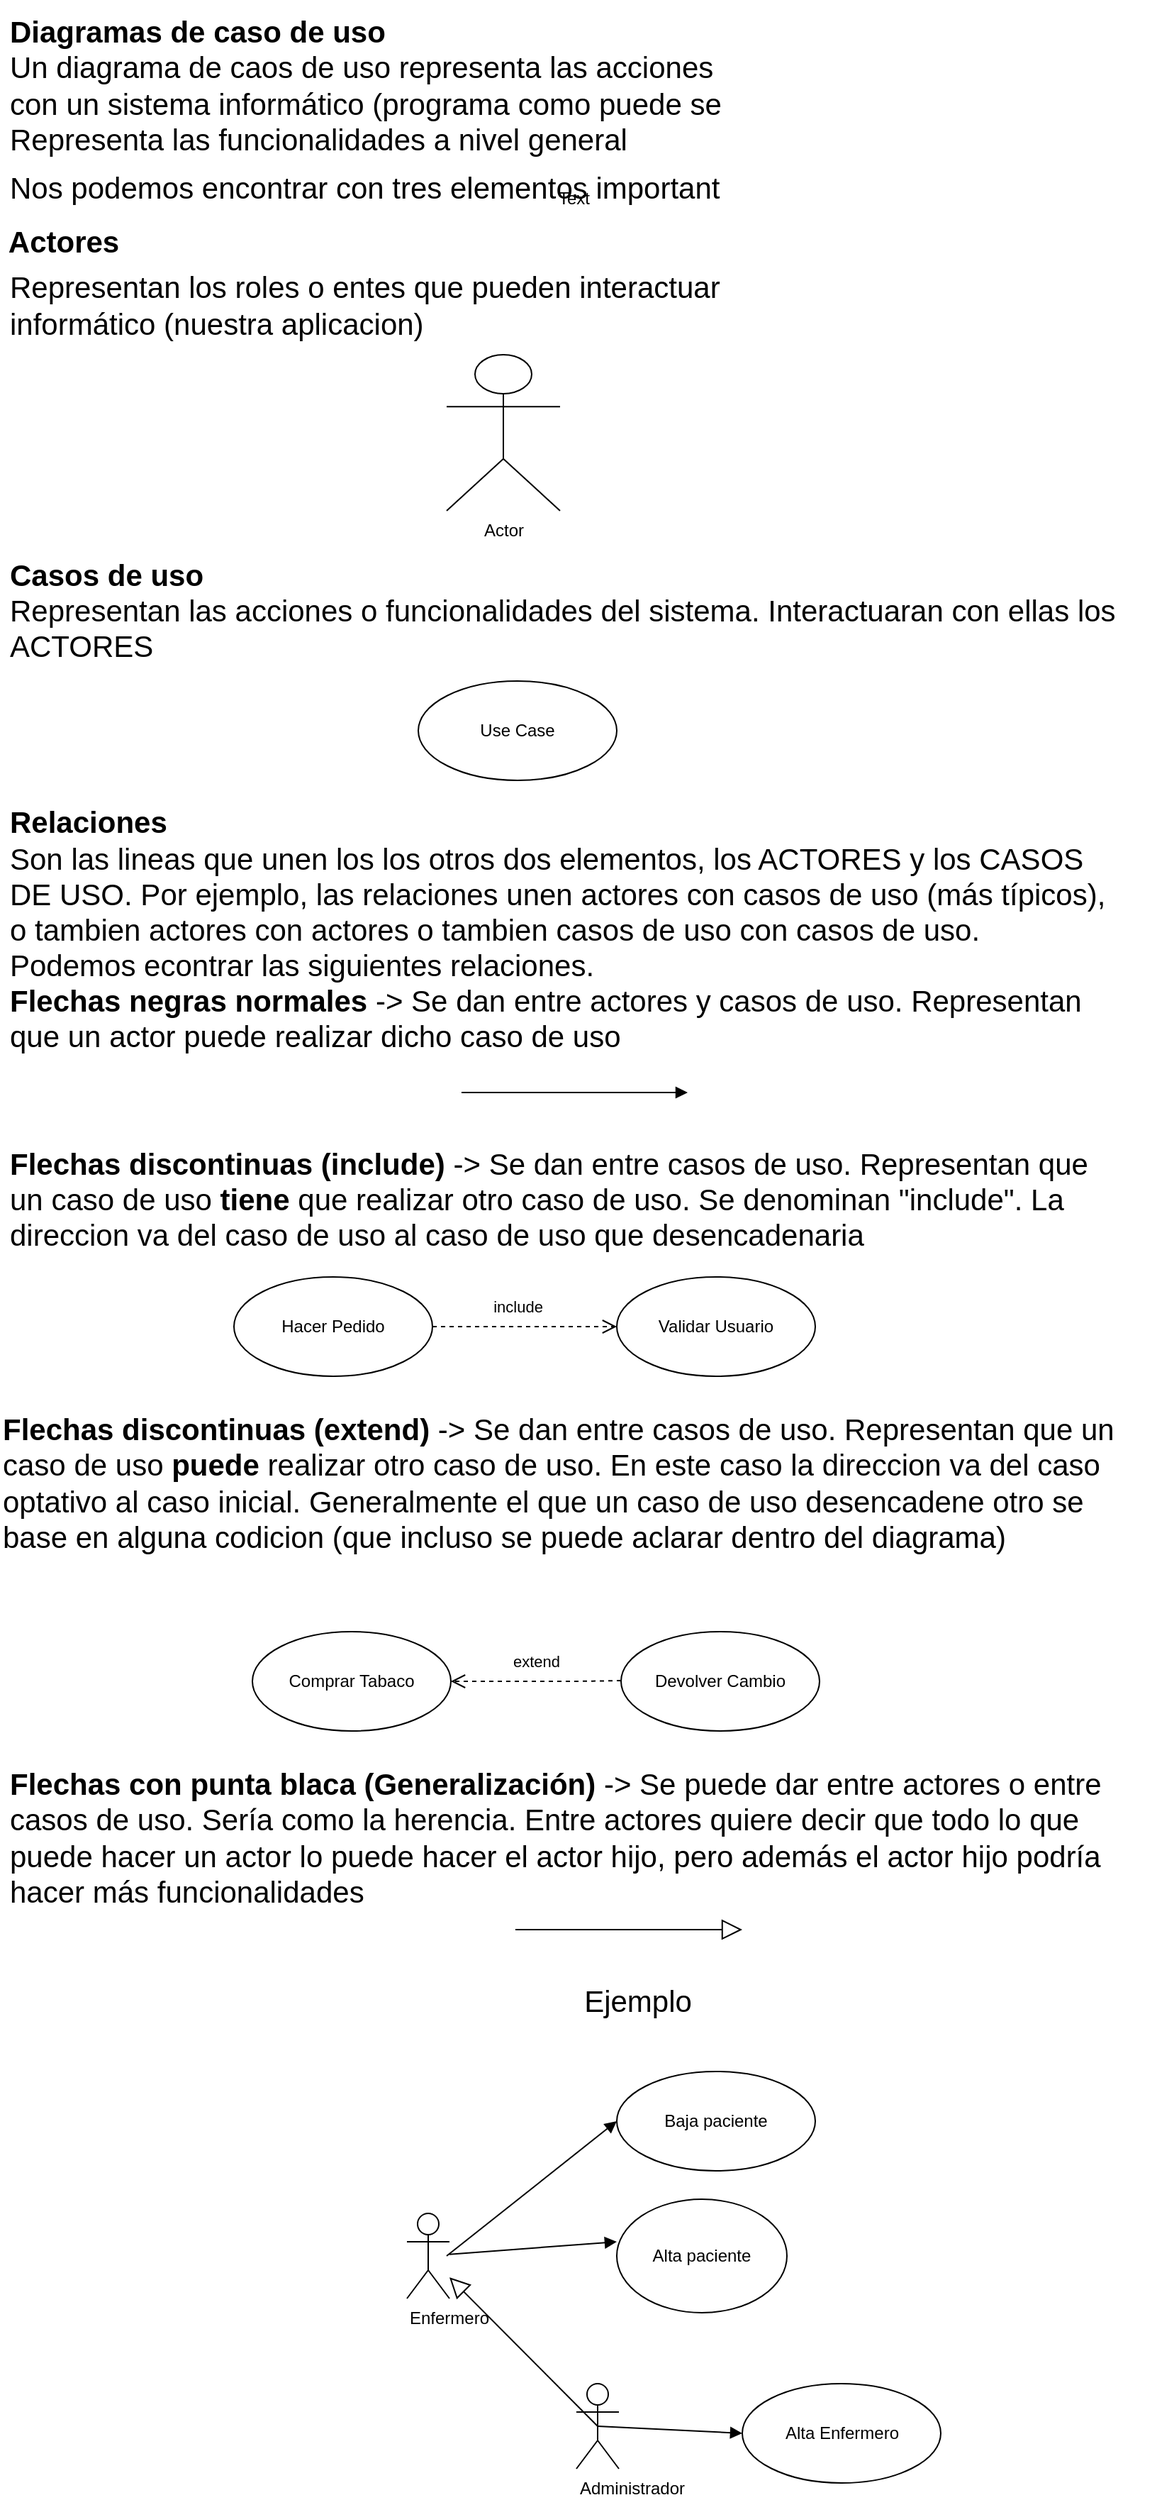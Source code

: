 <mxfile version="14.1.8" type="device"><diagram id="ZVHZMwbFm6SZcZzrNX1V" name="Página-1"><mxGraphModel dx="1024" dy="592" grid="1" gridSize="10" guides="1" tooltips="1" connect="1" arrows="1" fold="1" page="1" pageScale="1" pageWidth="583" pageHeight="827" math="0" shadow="0"><root><mxCell id="0"/><mxCell id="1" parent="0"/><mxCell id="K7TMDLSlUxQAAJjzk-vN-1" value="&lt;span style=&quot;font-size: 21px&quot;&gt;&lt;b&gt;Diagramas de caso de uso&lt;br&gt;&lt;/b&gt;Un diagrama de caos de uso representa las acciones que podemos hacer con un sistema informático (programa como puede ser java, c++, etc). Representa las funcionalidades a nivel general&lt;br&gt;&lt;/span&gt;" style="text;html=1;strokeColor=none;fillColor=none;align=left;verticalAlign=middle;whiteSpace=wrap;rounded=0;" parent="1" vertex="1"><mxGeometry x="10" width="720" height="120" as="geometry"/></mxCell><mxCell id="K7TMDLSlUxQAAJjzk-vN-2" value="&lt;font style=&quot;font-size: 21px&quot;&gt;Nos podemos encontrar con tres elementos importantes:&lt;br&gt;&lt;br&gt;&lt;/font&gt;" style="text;html=1;strokeColor=none;fillColor=none;align=left;verticalAlign=middle;whiteSpace=wrap;rounded=0;" parent="1" vertex="1"><mxGeometry x="10" y="120" width="790" height="50" as="geometry"/></mxCell><mxCell id="K7TMDLSlUxQAAJjzk-vN-4" value="&lt;font style=&quot;font-size: 21px&quot;&gt;&lt;b&gt;Actores&lt;/b&gt;&lt;/font&gt;" style="text;html=1;strokeColor=none;fillColor=none;align=center;verticalAlign=middle;whiteSpace=wrap;rounded=0;" parent="1" vertex="1"><mxGeometry x="10" y="160" width="80" height="20" as="geometry"/></mxCell><mxCell id="K7TMDLSlUxQAAJjzk-vN-5" value="Text" style="text;html=1;strokeColor=none;fillColor=none;align=center;verticalAlign=middle;whiteSpace=wrap;rounded=0;" parent="1" vertex="1"><mxGeometry x="390" y="130" width="40" height="20" as="geometry"/></mxCell><mxCell id="K7TMDLSlUxQAAJjzk-vN-6" value="&lt;font style=&quot;font-size: 21px&quot;&gt;Representan los roles o entes que pueden interactuar con nuestro sistema informático (nuestra aplicacion)&lt;/font&gt;" style="text;html=1;strokeColor=none;fillColor=none;align=left;verticalAlign=middle;whiteSpace=wrap;rounded=0;" parent="1" vertex="1"><mxGeometry x="10" y="170" width="800" height="90" as="geometry"/></mxCell><mxCell id="K7TMDLSlUxQAAJjzk-vN-7" value="Actor" style="shape=umlActor;verticalLabelPosition=bottom;verticalAlign=top;html=1;outlineConnect=0;" parent="1" vertex="1"><mxGeometry x="320" y="250" width="80" height="110" as="geometry"/></mxCell><mxCell id="K7TMDLSlUxQAAJjzk-vN-8" value="&lt;span style=&quot;font-size: 21px&quot;&gt;&lt;b&gt;Casos de uso&lt;/b&gt;&lt;br&gt;Representan las acciones o funcionalidades del sistema. Interactuaran con ellas los ACTORES&lt;br&gt;&lt;/span&gt;" style="text;html=1;strokeColor=none;fillColor=none;align=left;verticalAlign=middle;whiteSpace=wrap;rounded=0;" parent="1" vertex="1"><mxGeometry x="10" y="390" width="790" height="80" as="geometry"/></mxCell><mxCell id="K7TMDLSlUxQAAJjzk-vN-9" value="Use Case" style="ellipse;whiteSpace=wrap;html=1;" parent="1" vertex="1"><mxGeometry x="300" y="480" width="140" height="70" as="geometry"/></mxCell><mxCell id="K7TMDLSlUxQAAJjzk-vN-10" value="&lt;font style=&quot;font-size: 21px&quot;&gt;&lt;b&gt;Relaciones&lt;/b&gt;&lt;br&gt;Son las lineas que unen los los otros dos elementos, los ACTORES y los CASOS DE USO. Por ejemplo, las relaciones unen actores con casos de uso (más típicos), o tambien actores con actores o tambien casos de uso con casos de uso.&lt;br&gt;Podemos econtrar las siguientes relaciones.&lt;br&gt;&lt;b&gt;Flechas negras normales&lt;/b&gt; -&amp;gt; Se dan entre actores y casos de uso. Representan que un actor puede realizar dicho caso de uso&lt;br&gt;&lt;/font&gt;" style="text;html=1;strokeColor=none;fillColor=none;align=left;verticalAlign=middle;whiteSpace=wrap;rounded=0;" parent="1" vertex="1"><mxGeometry x="10" y="570" width="790" height="170" as="geometry"/></mxCell><mxCell id="K7TMDLSlUxQAAJjzk-vN-12" value="&lt;font style=&quot;font-size: 21px&quot;&gt;&lt;b&gt;Flechas discontinuas (include)&amp;nbsp;&lt;/b&gt;-&amp;gt; Se dan entre casos de uso. Representan que un caso de uso &lt;b&gt;tiene &lt;/b&gt;que realizar otro caso de uso. Se denominan &quot;include&quot;. La direccion va del caso de uso al caso de uso que desencadenaria&lt;/font&gt;" style="text;html=1;strokeColor=none;fillColor=none;align=left;verticalAlign=middle;whiteSpace=wrap;rounded=0;" parent="1" vertex="1"><mxGeometry x="10" y="790" width="781" height="110" as="geometry"/></mxCell><mxCell id="K7TMDLSlUxQAAJjzk-vN-14" value="Hacer Pedido" style="ellipse;whiteSpace=wrap;html=1;" parent="1" vertex="1"><mxGeometry x="170" y="900" width="140" height="70" as="geometry"/></mxCell><mxCell id="K7TMDLSlUxQAAJjzk-vN-15" value="Validar Usuario" style="ellipse;whiteSpace=wrap;html=1;" parent="1" vertex="1"><mxGeometry x="440" y="900" width="140" height="70" as="geometry"/></mxCell><mxCell id="K7TMDLSlUxQAAJjzk-vN-18" value="include" style="html=1;verticalAlign=bottom;endArrow=open;dashed=1;endSize=8;exitX=1;exitY=0.5;exitDx=0;exitDy=0;entryX=0;entryY=0.5;entryDx=0;entryDy=0;" parent="1" source="K7TMDLSlUxQAAJjzk-vN-14" target="K7TMDLSlUxQAAJjzk-vN-15" edge="1"><mxGeometry x="-0.077" y="5" relative="1" as="geometry"><mxPoint x="420" y="910" as="sourcePoint"/><mxPoint x="340" y="910" as="targetPoint"/><mxPoint as="offset"/></mxGeometry></mxCell><mxCell id="K7TMDLSlUxQAAJjzk-vN-19" value="&lt;span style=&quot;font-size: 21px&quot;&gt;&lt;b&gt;Flechas discontinuas (extend) &lt;/b&gt;-&amp;gt; Se dan entre casos de uso. Representan que un caso de uso &lt;b&gt;puede&lt;/b&gt; realizar otro caso de uso. En este caso la direccion va del caso optativo al caso inicial. Generalmente el que un caso de uso desencadene otro se base en alguna codicion (que incluso se puede aclarar dentro del diagrama)&lt;/span&gt;" style="text;html=1;strokeColor=none;fillColor=none;align=left;verticalAlign=middle;whiteSpace=wrap;rounded=0;" parent="1" vertex="1"><mxGeometry x="5" y="990" width="800" height="110" as="geometry"/></mxCell><mxCell id="K7TMDLSlUxQAAJjzk-vN-26" value="Comprar Tabaco" style="ellipse;whiteSpace=wrap;html=1;" parent="1" vertex="1"><mxGeometry x="183" y="1150" width="140" height="70" as="geometry"/></mxCell><mxCell id="K7TMDLSlUxQAAJjzk-vN-27" value="Devolver Cambio" style="ellipse;whiteSpace=wrap;html=1;" parent="1" vertex="1"><mxGeometry x="443" y="1150" width="140" height="70" as="geometry"/></mxCell><mxCell id="K7TMDLSlUxQAAJjzk-vN-28" value="extend" style="html=1;verticalAlign=bottom;endArrow=open;dashed=1;endSize=8;exitX=1;exitY=0.5;exitDx=0;exitDy=0;entryX=1;entryY=0.5;entryDx=0;entryDy=0;" parent="1" target="K7TMDLSlUxQAAJjzk-vN-26" edge="1"><mxGeometry x="-0.0" y="-5" relative="1" as="geometry"><mxPoint x="443" y="1184.5" as="sourcePoint"/><mxPoint x="573" y="1184.5" as="targetPoint"/><mxPoint as="offset"/><Array as="points"><mxPoint x="413" y="1185"/></Array></mxGeometry></mxCell><mxCell id="K7TMDLSlUxQAAJjzk-vN-29" value="&lt;font style=&quot;font-size: 21px&quot;&gt;&lt;b&gt;Flechas con punta blaca (Generalización) &lt;/b&gt;-&amp;gt; Se puede dar entre actores o entre casos de uso. Sería como la herencia. Entre actores quiere decir que todo lo que puede hacer un actor lo puede hacer el actor hijo, pero además el actor hijo podría hacer más funcionalidades&lt;br&gt;&lt;/font&gt;" style="text;html=1;strokeColor=none;fillColor=none;align=left;verticalAlign=middle;whiteSpace=wrap;rounded=0;" parent="1" vertex="1"><mxGeometry x="10" y="1270" width="810" height="50" as="geometry"/></mxCell><mxCell id="K7TMDLSlUxQAAJjzk-vN-30" value="Enfermero" style="shape=umlActor;verticalLabelPosition=bottom;verticalAlign=top;html=1;outlineConnect=0;align=left;" parent="1" vertex="1"><mxGeometry x="292" y="1560" width="30" height="60" as="geometry"/></mxCell><mxCell id="K7TMDLSlUxQAAJjzk-vN-31" value="Alta paciente" style="ellipse;whiteSpace=wrap;html=1;align=center;" parent="1" vertex="1"><mxGeometry x="440" y="1550" width="120" height="80" as="geometry"/></mxCell><mxCell id="K7TMDLSlUxQAAJjzk-vN-35" value="dispatch" style="html=1;verticalAlign=bottom;endArrow=block;entryX=0;entryY=0.375;entryDx=0;entryDy=0;entryPerimeter=0;textOpacity=0;" parent="1" source="K7TMDLSlUxQAAJjzk-vN-30" target="K7TMDLSlUxQAAJjzk-vN-31" edge="1"><mxGeometry width="80" relative="1" as="geometry"><mxPoint x="460" y="1500" as="sourcePoint"/><mxPoint x="540" y="1500" as="targetPoint"/></mxGeometry></mxCell><mxCell id="K7TMDLSlUxQAAJjzk-vN-36" value="Administrador" style="shape=umlActor;verticalLabelPosition=bottom;verticalAlign=top;html=1;align=left;" parent="1" vertex="1"><mxGeometry x="411.5" y="1680" width="30" height="60" as="geometry"/></mxCell><mxCell id="K7TMDLSlUxQAAJjzk-vN-37" value="Alta Enfermero" style="ellipse;whiteSpace=wrap;html=1;align=center;" parent="1" vertex="1"><mxGeometry x="528.5" y="1680" width="140" height="70" as="geometry"/></mxCell><mxCell id="K7TMDLSlUxQAAJjzk-vN-38" value="dispatch" style="html=1;verticalAlign=bottom;endArrow=block;exitX=0.5;exitY=0.5;exitDx=0;exitDy=0;exitPerimeter=0;entryX=0;entryY=0.5;entryDx=0;entryDy=0;textOpacity=0;" parent="1" source="K7TMDLSlUxQAAJjzk-vN-36" target="K7TMDLSlUxQAAJjzk-vN-37" edge="1"><mxGeometry width="80" relative="1" as="geometry"><mxPoint x="548.5" y="1590" as="sourcePoint"/><mxPoint x="628.5" y="1590" as="targetPoint"/></mxGeometry></mxCell><mxCell id="K7TMDLSlUxQAAJjzk-vN-39" value="Baja paciente" style="ellipse;whiteSpace=wrap;html=1;align=center;" parent="1" vertex="1"><mxGeometry x="440" y="1460" width="140" height="70" as="geometry"/></mxCell><mxCell id="K7TMDLSlUxQAAJjzk-vN-40" value="dispatch" style="html=1;verticalAlign=bottom;endArrow=block;entryX=0;entryY=0.5;entryDx=0;entryDy=0;textOpacity=0;" parent="1" target="K7TMDLSlUxQAAJjzk-vN-39" edge="1"><mxGeometry width="80" relative="1" as="geometry"><mxPoint x="320" y="1590" as="sourcePoint"/><mxPoint x="540" y="1600" as="targetPoint"/></mxGeometry></mxCell><mxCell id="K7TMDLSlUxQAAJjzk-vN-44" value="" style="endArrow=block;endFill=0;endSize=12;html=1;exitX=0.5;exitY=0.5;exitDx=0;exitDy=0;exitPerimeter=0;" parent="1" source="K7TMDLSlUxQAAJjzk-vN-36" target="K7TMDLSlUxQAAJjzk-vN-30" edge="1"><mxGeometry width="160" relative="1" as="geometry"><mxPoint x="420" y="1600" as="sourcePoint"/><mxPoint x="580" y="1600" as="targetPoint"/></mxGeometry></mxCell><mxCell id="K7TMDLSlUxQAAJjzk-vN-47" value="dispatch" style="html=1;verticalAlign=bottom;endArrow=block;textOpacity=0;" parent="1" edge="1"><mxGeometry width="80" relative="1" as="geometry"><mxPoint x="330.5" y="770" as="sourcePoint"/><mxPoint x="490" y="770" as="targetPoint"/></mxGeometry></mxCell><mxCell id="K7TMDLSlUxQAAJjzk-vN-48" value="" style="endArrow=block;endFill=0;endSize=12;html=1;" parent="1" edge="1"><mxGeometry width="160" relative="1" as="geometry"><mxPoint x="368.5" y="1360" as="sourcePoint"/><mxPoint x="528.5" y="1360" as="targetPoint"/></mxGeometry></mxCell><mxCell id="K7TMDLSlUxQAAJjzk-vN-49" value="&lt;font style=&quot;font-size: 21px&quot;&gt;Ejemplo&lt;/font&gt;" style="text;html=1;strokeColor=none;fillColor=none;align=center;verticalAlign=middle;whiteSpace=wrap;rounded=0;" parent="1" vertex="1"><mxGeometry x="390" y="1400" width="130" height="20" as="geometry"/></mxCell></root></mxGraphModel></diagram></mxfile>